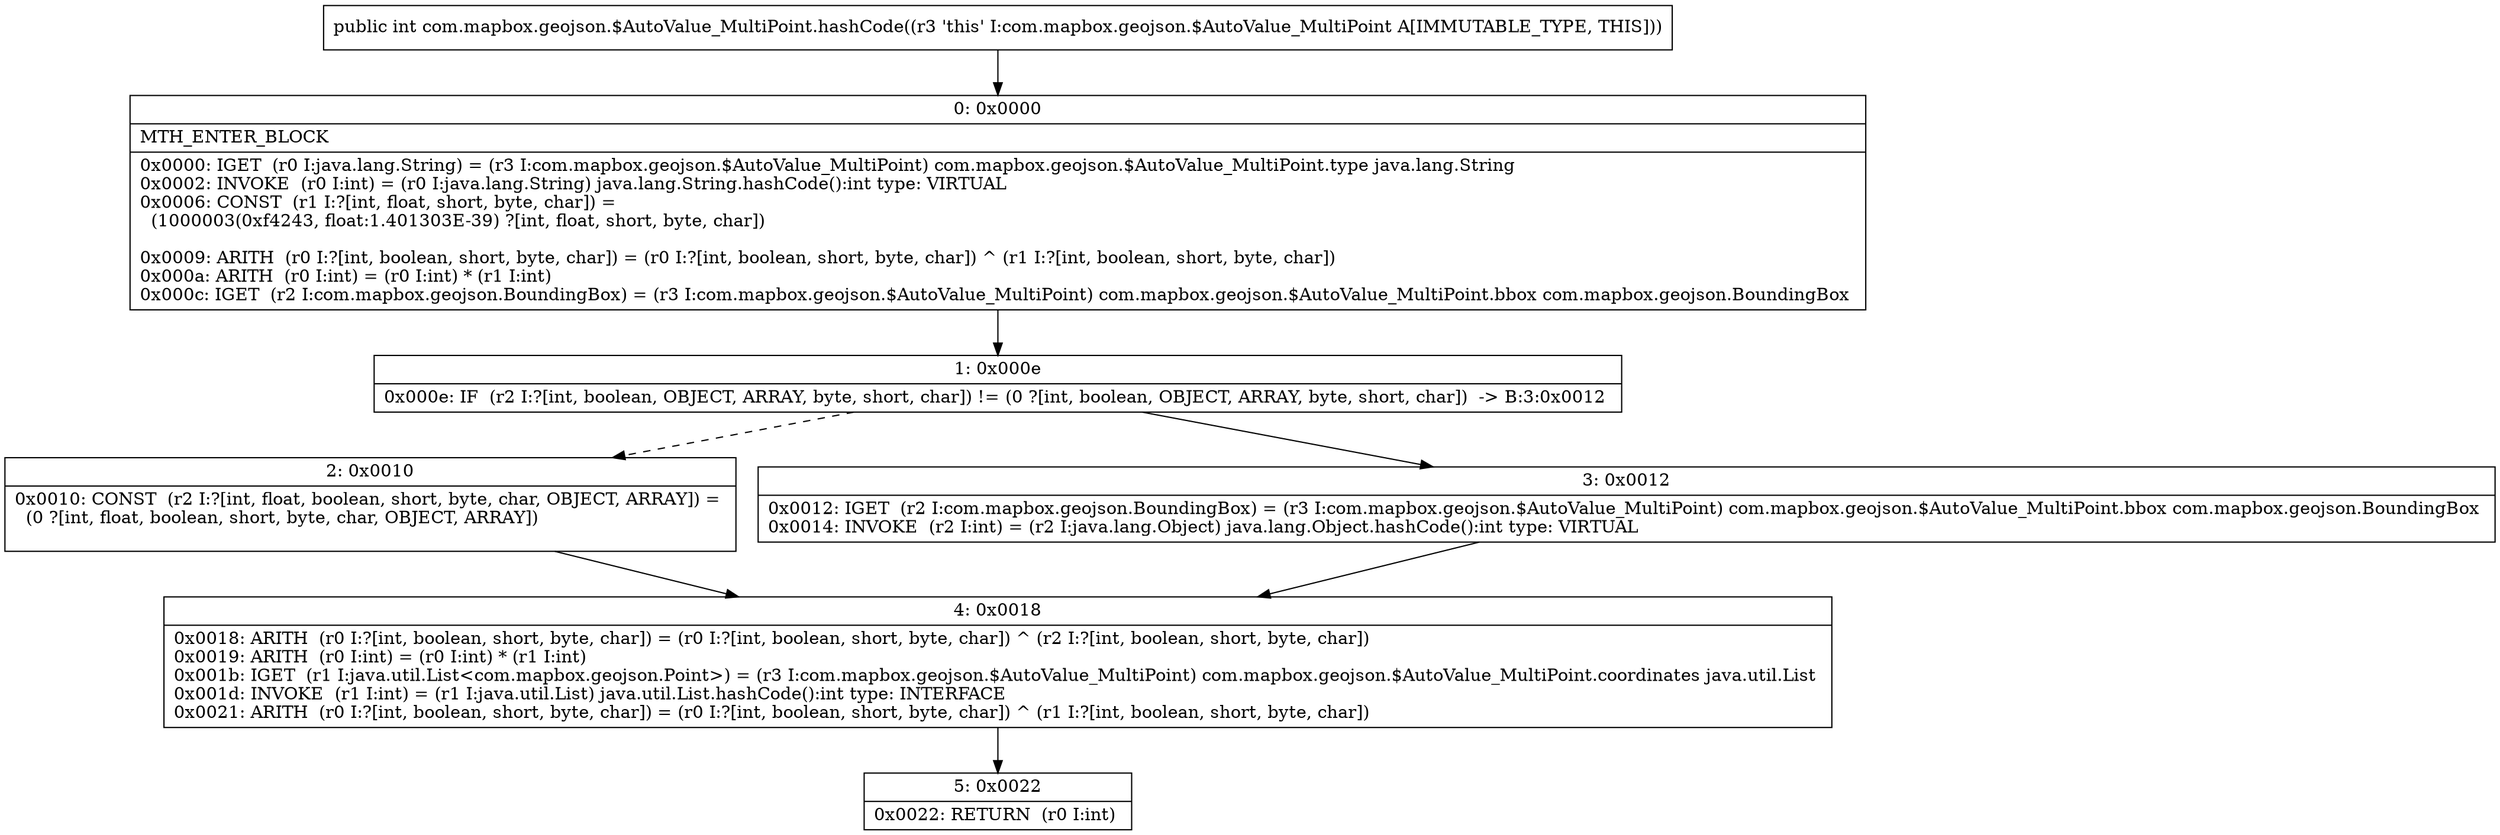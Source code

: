 digraph "CFG forcom.mapbox.geojson.$AutoValue_MultiPoint.hashCode()I" {
Node_0 [shape=record,label="{0\:\ 0x0000|MTH_ENTER_BLOCK\l|0x0000: IGET  (r0 I:java.lang.String) = (r3 I:com.mapbox.geojson.$AutoValue_MultiPoint) com.mapbox.geojson.$AutoValue_MultiPoint.type java.lang.String \l0x0002: INVOKE  (r0 I:int) = (r0 I:java.lang.String) java.lang.String.hashCode():int type: VIRTUAL \l0x0006: CONST  (r1 I:?[int, float, short, byte, char]) = \l  (1000003(0xf4243, float:1.401303E\-39) ?[int, float, short, byte, char])\l \l0x0009: ARITH  (r0 I:?[int, boolean, short, byte, char]) = (r0 I:?[int, boolean, short, byte, char]) ^ (r1 I:?[int, boolean, short, byte, char]) \l0x000a: ARITH  (r0 I:int) = (r0 I:int) * (r1 I:int) \l0x000c: IGET  (r2 I:com.mapbox.geojson.BoundingBox) = (r3 I:com.mapbox.geojson.$AutoValue_MultiPoint) com.mapbox.geojson.$AutoValue_MultiPoint.bbox com.mapbox.geojson.BoundingBox \l}"];
Node_1 [shape=record,label="{1\:\ 0x000e|0x000e: IF  (r2 I:?[int, boolean, OBJECT, ARRAY, byte, short, char]) != (0 ?[int, boolean, OBJECT, ARRAY, byte, short, char])  \-\> B:3:0x0012 \l}"];
Node_2 [shape=record,label="{2\:\ 0x0010|0x0010: CONST  (r2 I:?[int, float, boolean, short, byte, char, OBJECT, ARRAY]) = \l  (0 ?[int, float, boolean, short, byte, char, OBJECT, ARRAY])\l \l}"];
Node_3 [shape=record,label="{3\:\ 0x0012|0x0012: IGET  (r2 I:com.mapbox.geojson.BoundingBox) = (r3 I:com.mapbox.geojson.$AutoValue_MultiPoint) com.mapbox.geojson.$AutoValue_MultiPoint.bbox com.mapbox.geojson.BoundingBox \l0x0014: INVOKE  (r2 I:int) = (r2 I:java.lang.Object) java.lang.Object.hashCode():int type: VIRTUAL \l}"];
Node_4 [shape=record,label="{4\:\ 0x0018|0x0018: ARITH  (r0 I:?[int, boolean, short, byte, char]) = (r0 I:?[int, boolean, short, byte, char]) ^ (r2 I:?[int, boolean, short, byte, char]) \l0x0019: ARITH  (r0 I:int) = (r0 I:int) * (r1 I:int) \l0x001b: IGET  (r1 I:java.util.List\<com.mapbox.geojson.Point\>) = (r3 I:com.mapbox.geojson.$AutoValue_MultiPoint) com.mapbox.geojson.$AutoValue_MultiPoint.coordinates java.util.List \l0x001d: INVOKE  (r1 I:int) = (r1 I:java.util.List) java.util.List.hashCode():int type: INTERFACE \l0x0021: ARITH  (r0 I:?[int, boolean, short, byte, char]) = (r0 I:?[int, boolean, short, byte, char]) ^ (r1 I:?[int, boolean, short, byte, char]) \l}"];
Node_5 [shape=record,label="{5\:\ 0x0022|0x0022: RETURN  (r0 I:int) \l}"];
MethodNode[shape=record,label="{public int com.mapbox.geojson.$AutoValue_MultiPoint.hashCode((r3 'this' I:com.mapbox.geojson.$AutoValue_MultiPoint A[IMMUTABLE_TYPE, THIS])) }"];
MethodNode -> Node_0;
Node_0 -> Node_1;
Node_1 -> Node_2[style=dashed];
Node_1 -> Node_3;
Node_2 -> Node_4;
Node_3 -> Node_4;
Node_4 -> Node_5;
}


